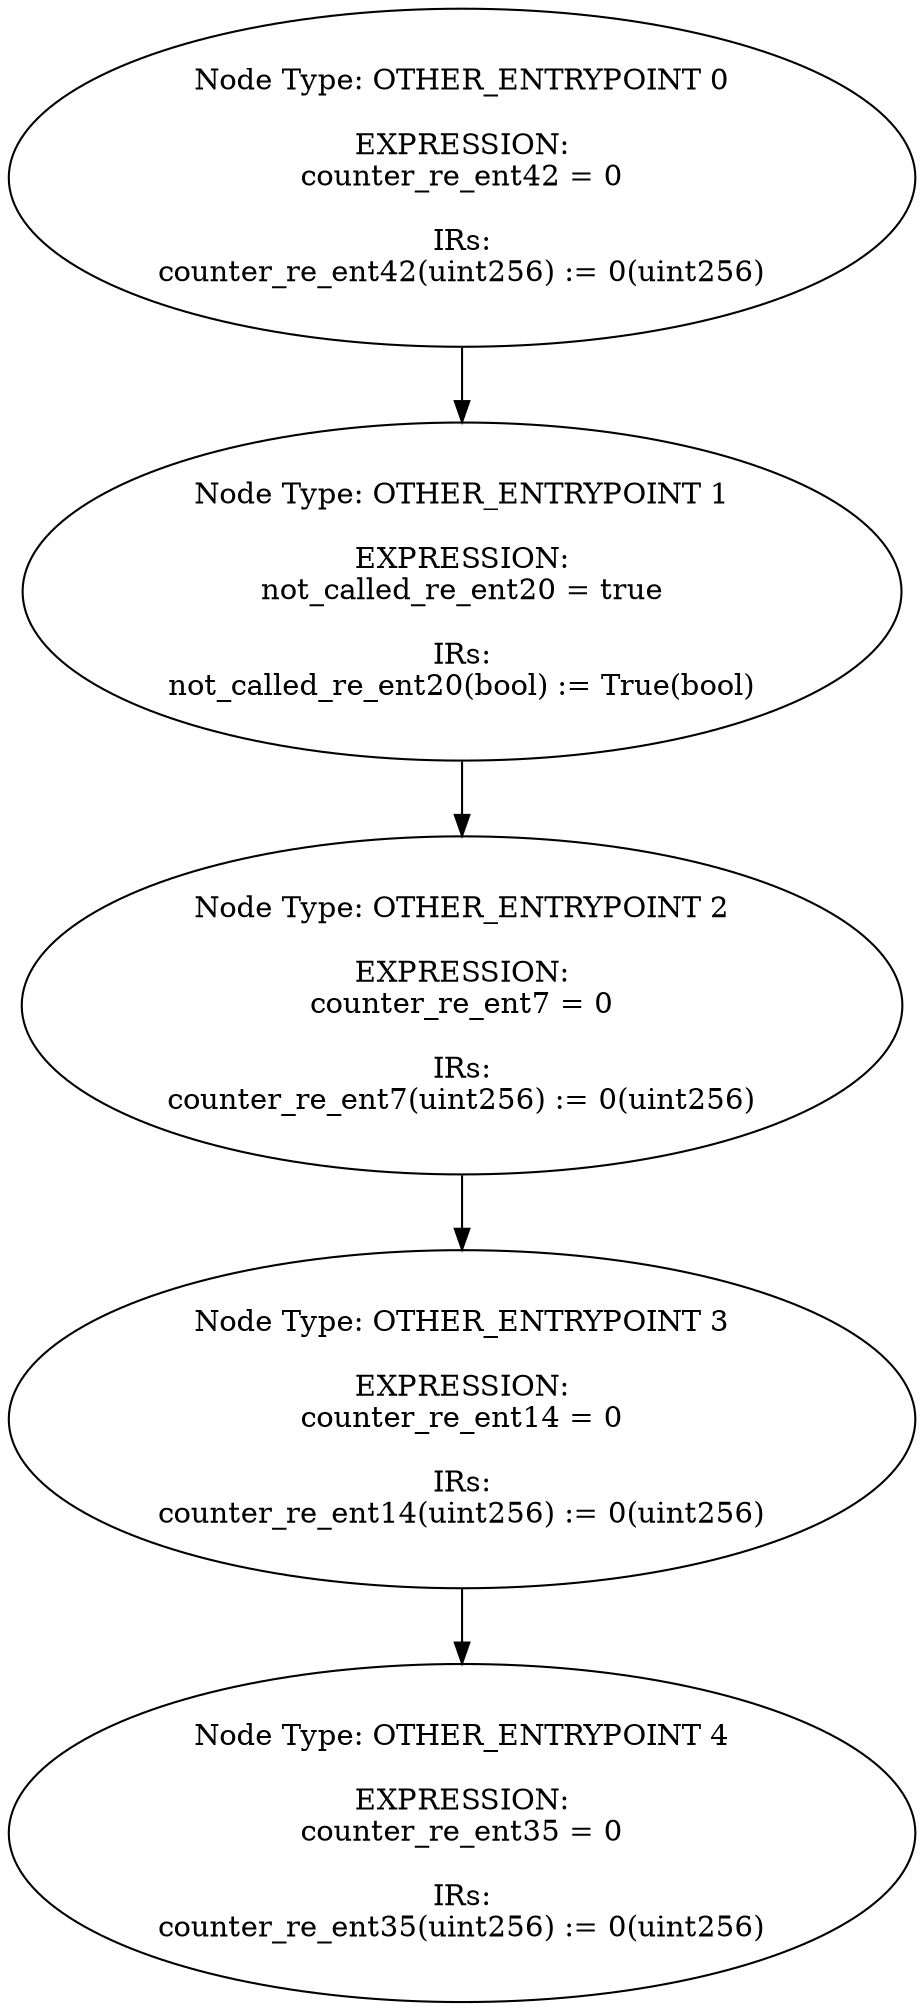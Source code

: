 digraph{
0[label="Node Type: OTHER_ENTRYPOINT 0

EXPRESSION:
counter_re_ent42 = 0

IRs:
counter_re_ent42(uint256) := 0(uint256)"];
0->1;
1[label="Node Type: OTHER_ENTRYPOINT 1

EXPRESSION:
not_called_re_ent20 = true

IRs:
not_called_re_ent20(bool) := True(bool)"];
1->2;
2[label="Node Type: OTHER_ENTRYPOINT 2

EXPRESSION:
counter_re_ent7 = 0

IRs:
counter_re_ent7(uint256) := 0(uint256)"];
2->3;
3[label="Node Type: OTHER_ENTRYPOINT 3

EXPRESSION:
counter_re_ent14 = 0

IRs:
counter_re_ent14(uint256) := 0(uint256)"];
3->4;
4[label="Node Type: OTHER_ENTRYPOINT 4

EXPRESSION:
counter_re_ent35 = 0

IRs:
counter_re_ent35(uint256) := 0(uint256)"];
}
